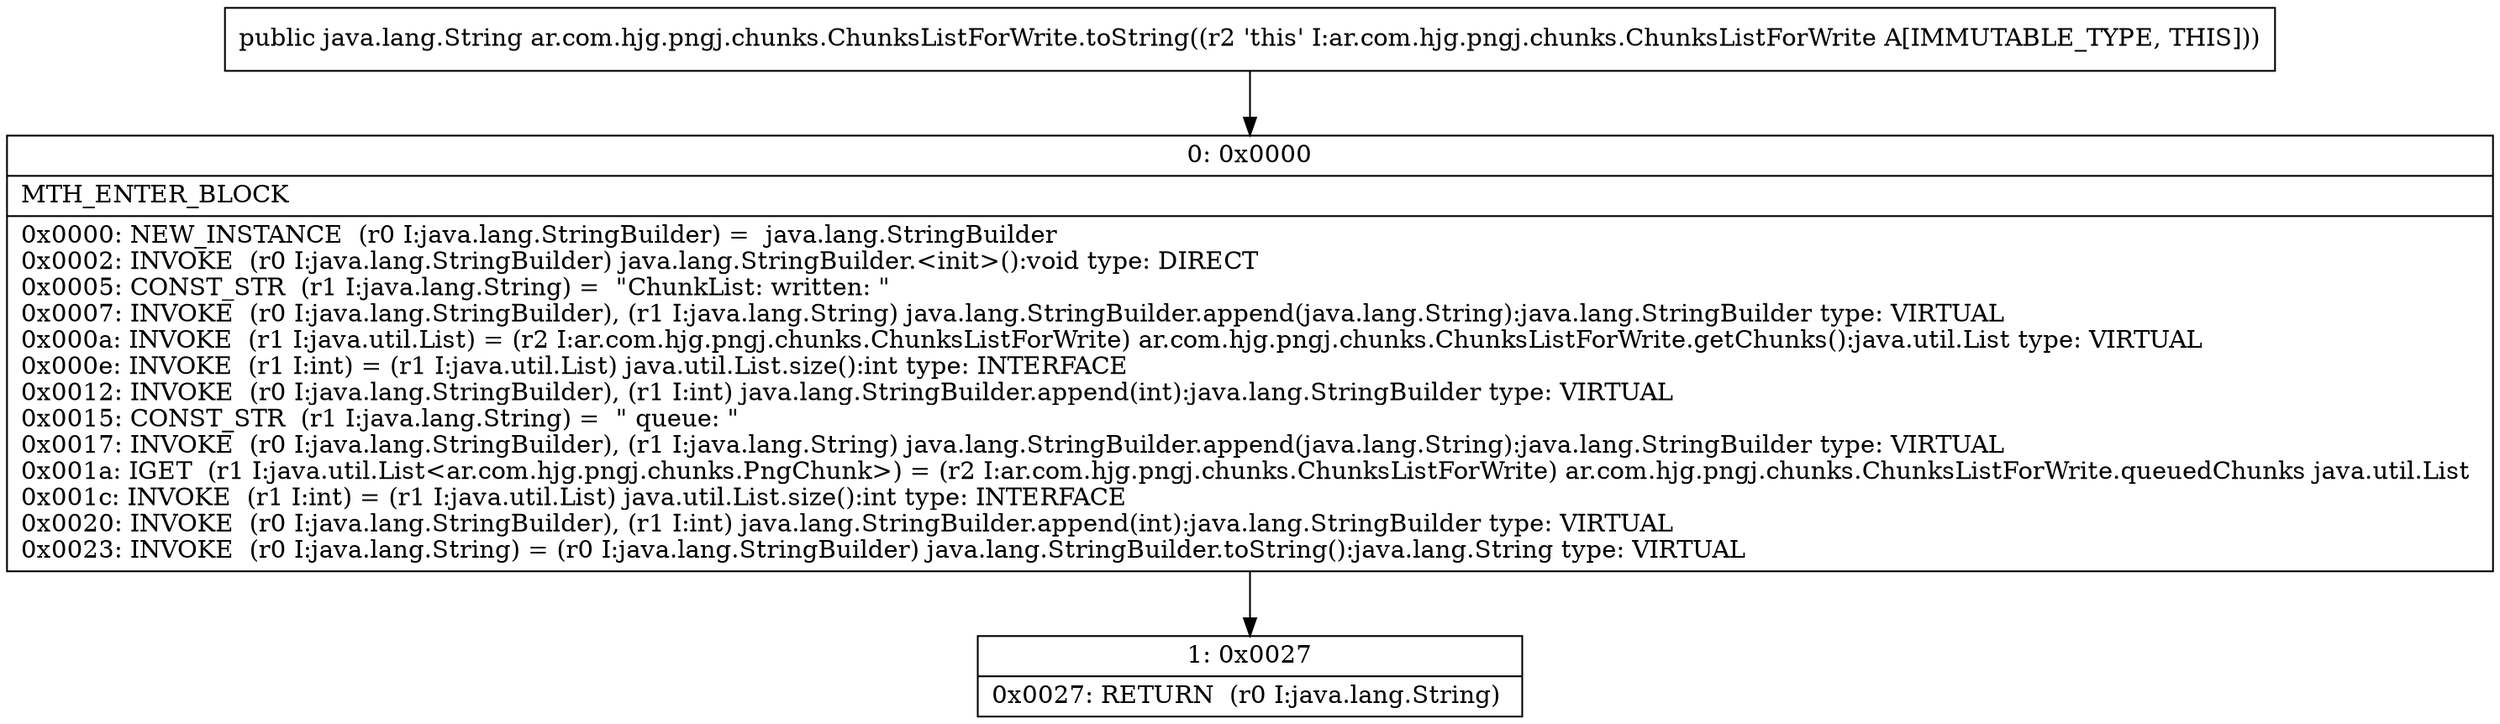 digraph "CFG forar.com.hjg.pngj.chunks.ChunksListForWrite.toString()Ljava\/lang\/String;" {
Node_0 [shape=record,label="{0\:\ 0x0000|MTH_ENTER_BLOCK\l|0x0000: NEW_INSTANCE  (r0 I:java.lang.StringBuilder) =  java.lang.StringBuilder \l0x0002: INVOKE  (r0 I:java.lang.StringBuilder) java.lang.StringBuilder.\<init\>():void type: DIRECT \l0x0005: CONST_STR  (r1 I:java.lang.String) =  \"ChunkList: written: \" \l0x0007: INVOKE  (r0 I:java.lang.StringBuilder), (r1 I:java.lang.String) java.lang.StringBuilder.append(java.lang.String):java.lang.StringBuilder type: VIRTUAL \l0x000a: INVOKE  (r1 I:java.util.List) = (r2 I:ar.com.hjg.pngj.chunks.ChunksListForWrite) ar.com.hjg.pngj.chunks.ChunksListForWrite.getChunks():java.util.List type: VIRTUAL \l0x000e: INVOKE  (r1 I:int) = (r1 I:java.util.List) java.util.List.size():int type: INTERFACE \l0x0012: INVOKE  (r0 I:java.lang.StringBuilder), (r1 I:int) java.lang.StringBuilder.append(int):java.lang.StringBuilder type: VIRTUAL \l0x0015: CONST_STR  (r1 I:java.lang.String) =  \" queue: \" \l0x0017: INVOKE  (r0 I:java.lang.StringBuilder), (r1 I:java.lang.String) java.lang.StringBuilder.append(java.lang.String):java.lang.StringBuilder type: VIRTUAL \l0x001a: IGET  (r1 I:java.util.List\<ar.com.hjg.pngj.chunks.PngChunk\>) = (r2 I:ar.com.hjg.pngj.chunks.ChunksListForWrite) ar.com.hjg.pngj.chunks.ChunksListForWrite.queuedChunks java.util.List \l0x001c: INVOKE  (r1 I:int) = (r1 I:java.util.List) java.util.List.size():int type: INTERFACE \l0x0020: INVOKE  (r0 I:java.lang.StringBuilder), (r1 I:int) java.lang.StringBuilder.append(int):java.lang.StringBuilder type: VIRTUAL \l0x0023: INVOKE  (r0 I:java.lang.String) = (r0 I:java.lang.StringBuilder) java.lang.StringBuilder.toString():java.lang.String type: VIRTUAL \l}"];
Node_1 [shape=record,label="{1\:\ 0x0027|0x0027: RETURN  (r0 I:java.lang.String) \l}"];
MethodNode[shape=record,label="{public java.lang.String ar.com.hjg.pngj.chunks.ChunksListForWrite.toString((r2 'this' I:ar.com.hjg.pngj.chunks.ChunksListForWrite A[IMMUTABLE_TYPE, THIS])) }"];
MethodNode -> Node_0;
Node_0 -> Node_1;
}


